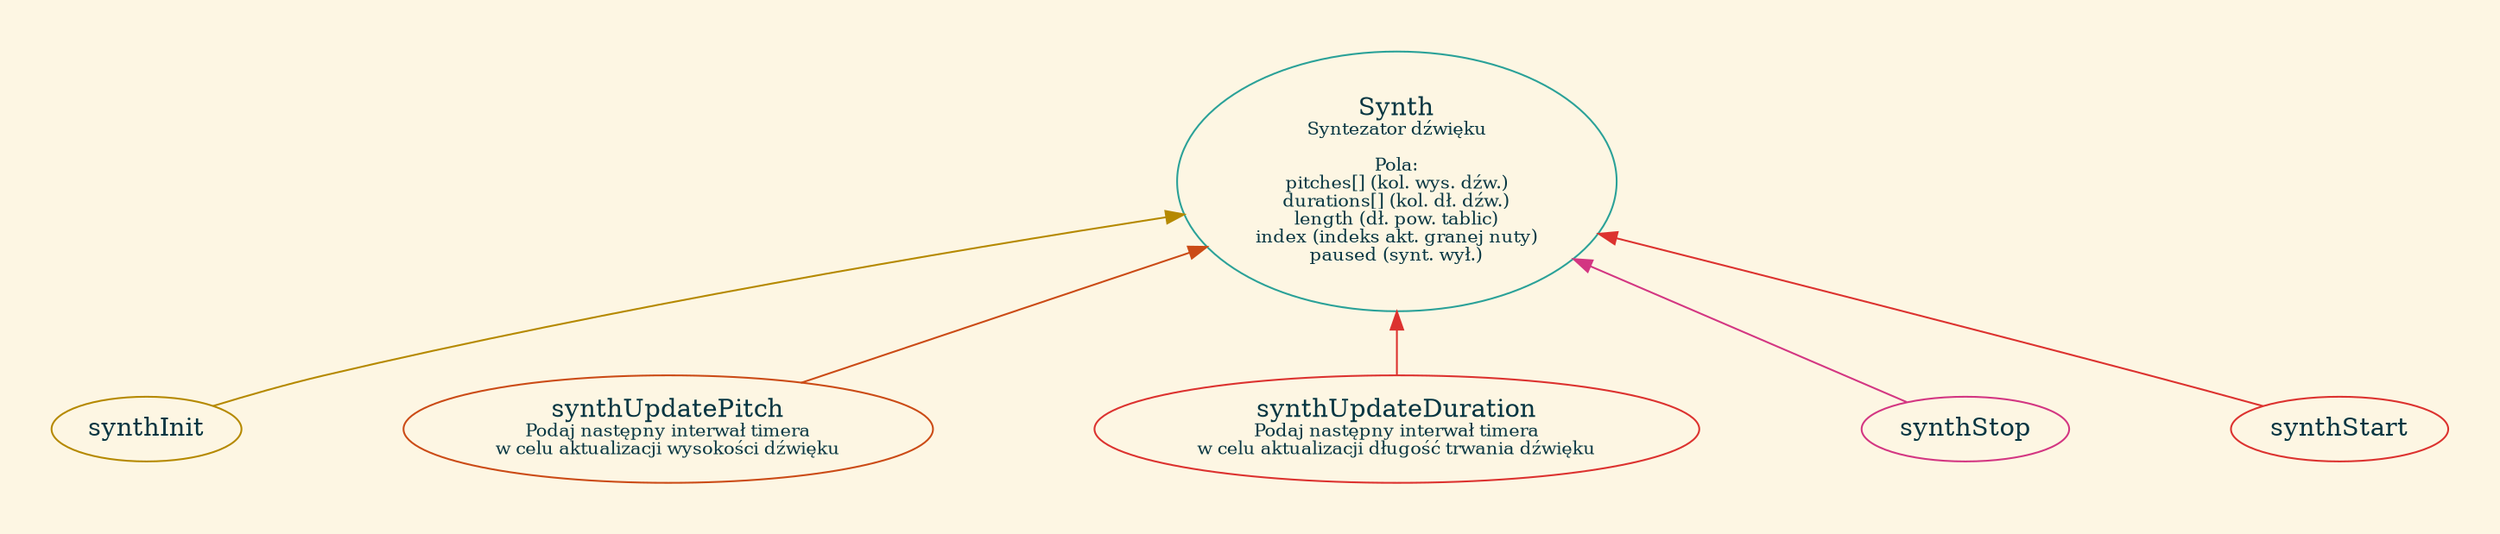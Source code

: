 digraph {
    graph [pad="0.4", nodesep="1.25", bgcolor="#fdf6e3"]
    node [color="#002b36", fontcolor="#073642"]
    edge [fontsize="10"]
    
    {
        rank="source";
        Synth [label=<Synth<BR /><FONT POINT-SIZE="10">Syntezator dźwięku<BR /><BR />Pola:<BR />pitches[] (kol. wys. dźw.)<BR />durations[] (kol. dł. dźw.)<BR />length (dł. pow. tablic)<BR />index (indeks akt. granej nuty)<BR />paused (synt. wył.)</FONT>> color="#2aa198"]
    }
    
    {
        synthInit [color="#b58900"]
        synthUpdatePitch [label=<synthUpdatePitch<BR /><FONT POINT-SIZE="10">Podaj następny interwał timera<BR />w celu aktualizacji wysokości dźwięku</FONT>>, color="#cb4b16"]
        synthUpdateDuration [label=<synthUpdateDuration<BR /><FONT POINT-SIZE="10">Podaj następny interwał timera<BR />w celu aktualizacji długość trwania dźwięku</FONT>>, color="#dc322f"]
        synthStop [color="#d33682"]
        synthStart [color="#dc322f"]
    }
    
    synthInit -> Synth [color="#b58900"]
    synthUpdatePitch -> Synth [color="#cb4b16"]
    synthUpdateDuration -> Synth [color="#dc322f"]
    synthStop -> Synth [color="#d33682"]
    synthStart -> Synth [color="#dc322f"]
    
}
 
